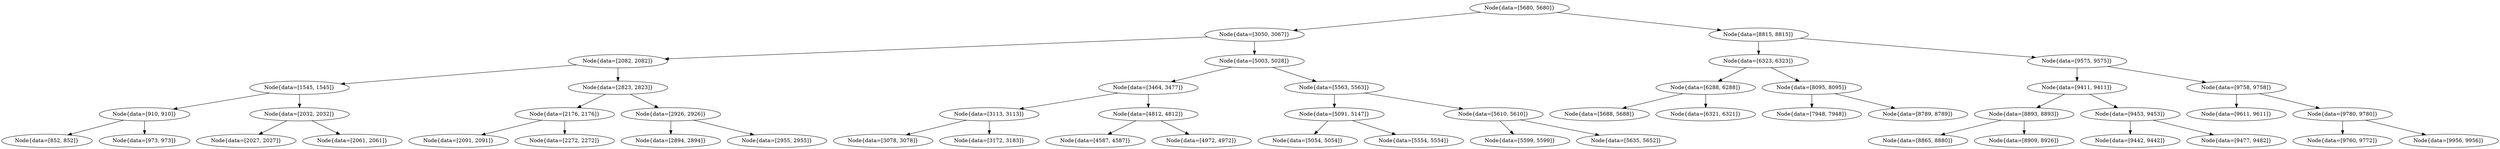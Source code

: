 digraph G{
2021279001 [label="Node{data=[5680, 5680]}"]
2021279001 -> 103273969
103273969 [label="Node{data=[3050, 3067]}"]
103273969 -> 274720798
274720798 [label="Node{data=[2082, 2082]}"]
274720798 -> 184109835
184109835 [label="Node{data=[1545, 1545]}"]
184109835 -> 545359296
545359296 [label="Node{data=[910, 910]}"]
545359296 -> 405881980
405881980 [label="Node{data=[852, 852]}"]
545359296 -> 2000769148
2000769148 [label="Node{data=[973, 973]}"]
184109835 -> 933297292
933297292 [label="Node{data=[2032, 2032]}"]
933297292 -> 463716413
463716413 [label="Node{data=[2027, 2027]}"]
933297292 -> 161707409
161707409 [label="Node{data=[2061, 2061]}"]
274720798 -> 1956382313
1956382313 [label="Node{data=[2823, 2823]}"]
1956382313 -> 1147715818
1147715818 [label="Node{data=[2176, 2176]}"]
1147715818 -> 1104102002
1104102002 [label="Node{data=[2091, 2091]}"]
1147715818 -> 1406318631
1406318631 [label="Node{data=[2272, 2272]}"]
1956382313 -> 1198084986
1198084986 [label="Node{data=[2926, 2926]}"]
1198084986 -> 1157932269
1157932269 [label="Node{data=[2894, 2894]}"]
1198084986 -> 2128847597
2128847597 [label="Node{data=[2955, 2955]}"]
103273969 -> 943079062
943079062 [label="Node{data=[5003, 5028]}"]
943079062 -> 902387817
902387817 [label="Node{data=[3464, 3477]}"]
902387817 -> 1435148785
1435148785 [label="Node{data=[3113, 3113]}"]
1435148785 -> 907904359
907904359 [label="Node{data=[3078, 3078]}"]
1435148785 -> 1071046588
1071046588 [label="Node{data=[3172, 3183]}"]
902387817 -> 1076089407
1076089407 [label="Node{data=[4812, 4812]}"]
1076089407 -> 1076262627
1076262627 [label="Node{data=[4587, 4587]}"]
1076089407 -> 441115965
441115965 [label="Node{data=[4972, 4972]}"]
943079062 -> 325640951
325640951 [label="Node{data=[5563, 5563]}"]
325640951 -> 1300523151
1300523151 [label="Node{data=[5091, 5147]}"]
1300523151 -> 1055297202
1055297202 [label="Node{data=[5054, 5054]}"]
1300523151 -> 1934157662
1934157662 [label="Node{data=[5554, 5554]}"]
325640951 -> 669244570
669244570 [label="Node{data=[5610, 5610]}"]
669244570 -> 1238173945
1238173945 [label="Node{data=[5599, 5599]}"]
669244570 -> 1129618540
1129618540 [label="Node{data=[5635, 5652]}"]
2021279001 -> 2006114639
2006114639 [label="Node{data=[8815, 8815]}"]
2006114639 -> 1319953451
1319953451 [label="Node{data=[6323, 6323]}"]
1319953451 -> 1871161287
1871161287 [label="Node{data=[6288, 6288]}"]
1871161287 -> 139981223
139981223 [label="Node{data=[5688, 5688]}"]
1871161287 -> 1747968379
1747968379 [label="Node{data=[6321, 6321]}"]
1319953451 -> 1099685353
1099685353 [label="Node{data=[8095, 8095]}"]
1099685353 -> 333509504
333509504 [label="Node{data=[7948, 7948]}"]
1099685353 -> 604893842
604893842 [label="Node{data=[8789, 8789]}"]
2006114639 -> 859765585
859765585 [label="Node{data=[9575, 9575]}"]
859765585 -> 742726730
742726730 [label="Node{data=[9411, 9411]}"]
742726730 -> 950896305
950896305 [label="Node{data=[8893, 8893]}"]
950896305 -> 1946122836
1946122836 [label="Node{data=[8865, 8880]}"]
950896305 -> 929035017
929035017 [label="Node{data=[8909, 8926]}"]
742726730 -> 863768292
863768292 [label="Node{data=[9453, 9453]}"]
863768292 -> 1739628084
1739628084 [label="Node{data=[9442, 9442]}"]
863768292 -> 1872061772
1872061772 [label="Node{data=[9477, 9482]}"]
859765585 -> 656020492
656020492 [label="Node{data=[9758, 9758]}"]
656020492 -> 1958884645
1958884645 [label="Node{data=[9611, 9611]}"]
656020492 -> 392189111
392189111 [label="Node{data=[9780, 9780]}"]
392189111 -> 1394338834
1394338834 [label="Node{data=[9760, 9772]}"]
392189111 -> 609630217
609630217 [label="Node{data=[9956, 9956]}"]
}